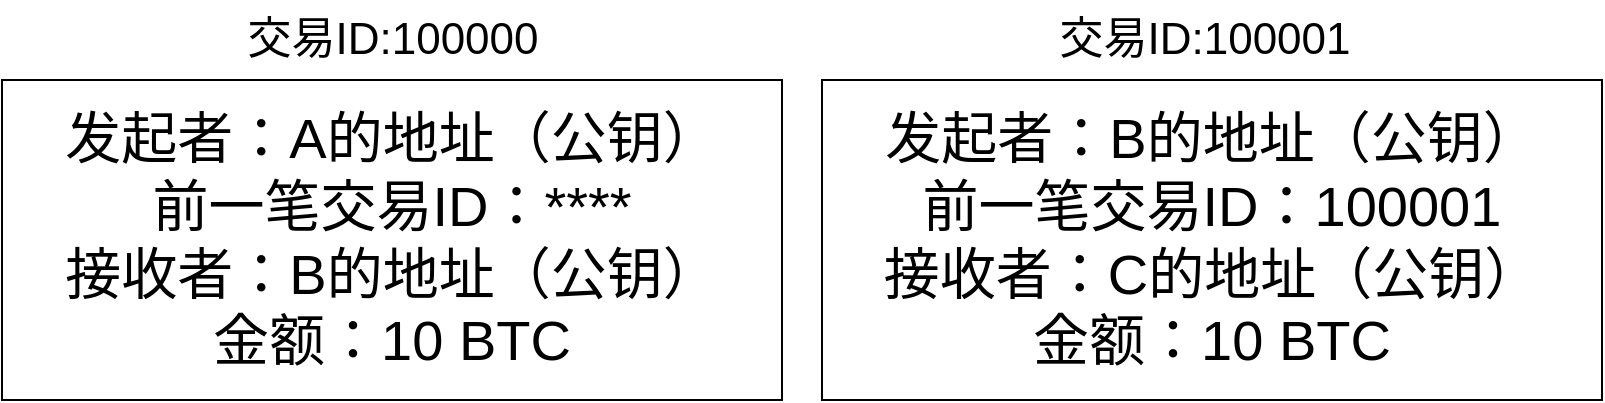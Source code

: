 <mxfile version="14.7.3" type="github">
  <diagram id="lkRm1c72InqvSzkojx0g" name="Page-1">
    <mxGraphModel dx="913" dy="880" grid="1" gridSize="10" guides="1" tooltips="1" connect="1" arrows="1" fold="1" page="1" pageScale="1" pageWidth="827" pageHeight="1169" math="0" shadow="0">
      <root>
        <mxCell id="0" />
        <mxCell id="1" parent="0" />
        <mxCell id="D9X6yyjlbzbRAooFl8lF-1" value="&lt;font style=&quot;font-size: 28px&quot;&gt;发起者：A的地址（公钥）&lt;br&gt;前一笔交易ID：****&lt;br&gt;接收者：B的地址（公钥）&lt;br&gt;金额：10 BTC&lt;br&gt;&lt;/font&gt;" style="rounded=0;whiteSpace=wrap;html=1;" vertex="1" parent="1">
          <mxGeometry x="10" y="100" width="390" height="160" as="geometry" />
        </mxCell>
        <mxCell id="D9X6yyjlbzbRAooFl8lF-3" value="&lt;font style=&quot;font-size: 22px&quot;&gt;交易ID:100000&lt;/font&gt;" style="text;html=1;strokeColor=none;fillColor=none;align=center;verticalAlign=middle;whiteSpace=wrap;rounded=0;" vertex="1" parent="1">
          <mxGeometry x="83.75" y="60" width="242.5" height="40" as="geometry" />
        </mxCell>
        <mxCell id="D9X6yyjlbzbRAooFl8lF-4" value="&lt;font style=&quot;font-size: 28px&quot;&gt;发起者：B的地址（公钥）&lt;br&gt;前一笔交易ID：100001&lt;br&gt;接收者：C的地址（公钥）&lt;br&gt;金额：10 BTC&lt;br&gt;&lt;/font&gt;" style="rounded=0;whiteSpace=wrap;html=1;" vertex="1" parent="1">
          <mxGeometry x="420" y="100" width="390" height="160" as="geometry" />
        </mxCell>
        <mxCell id="D9X6yyjlbzbRAooFl8lF-5" value="&lt;font style=&quot;font-size: 22px&quot;&gt;交易ID:100001&lt;/font&gt;" style="text;html=1;strokeColor=none;fillColor=none;align=center;verticalAlign=middle;whiteSpace=wrap;rounded=0;" vertex="1" parent="1">
          <mxGeometry x="490" y="60" width="242.5" height="40" as="geometry" />
        </mxCell>
      </root>
    </mxGraphModel>
  </diagram>
</mxfile>
